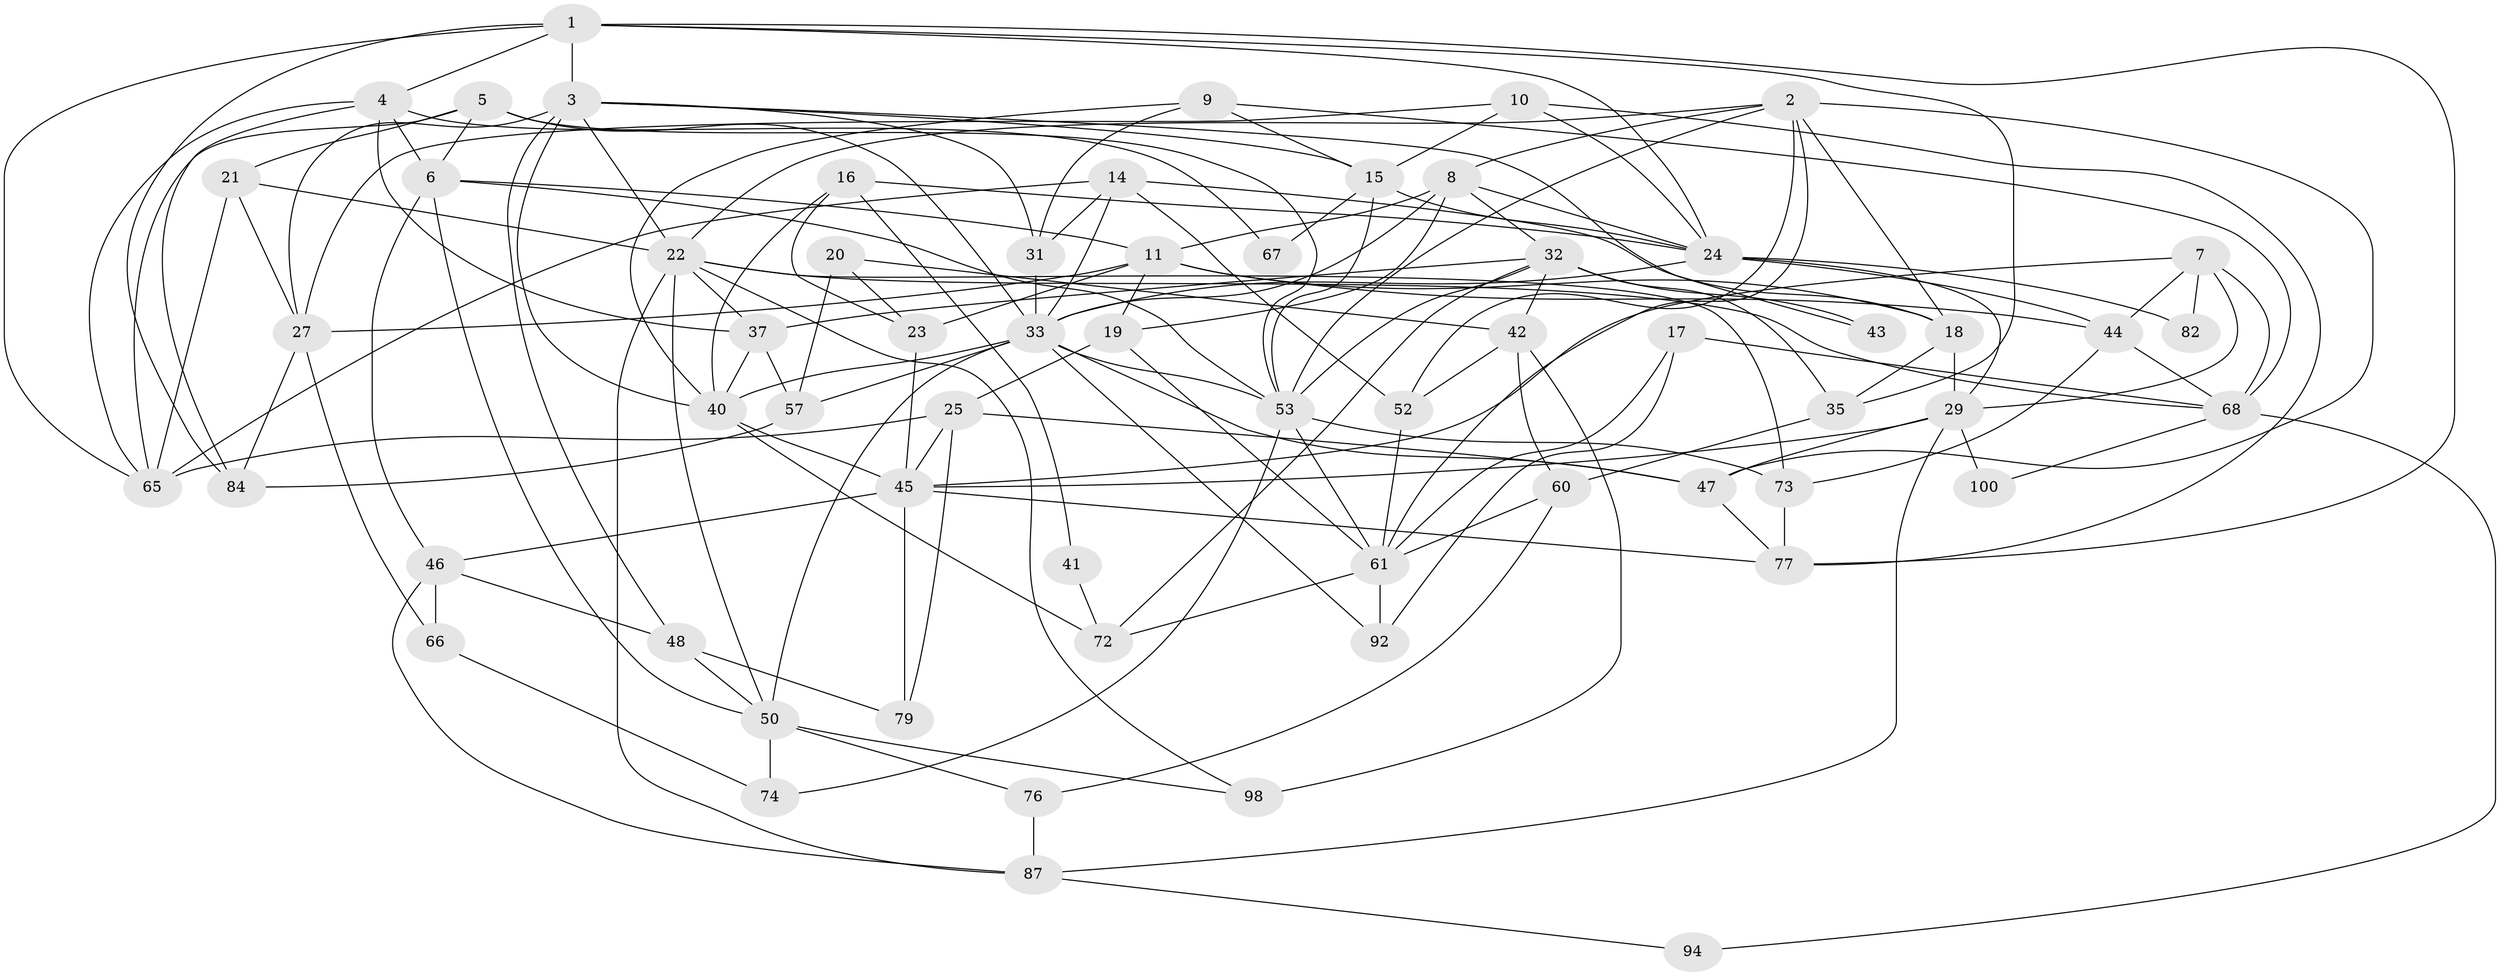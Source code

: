 // original degree distribution, {3: 0.27, 6: 0.13, 5: 0.13, 4: 0.28, 2: 0.14, 8: 0.01, 7: 0.04}
// Generated by graph-tools (version 1.1) at 2025/38/02/21/25 10:38:59]
// undirected, 62 vertices, 155 edges
graph export_dot {
graph [start="1"]
  node [color=gray90,style=filled];
  1 [super="+49"];
  2 [super="+55"];
  3 [super="+30"];
  4 [super="+54"];
  5 [super="+12"];
  6 [super="+34"];
  7 [super="+64"];
  8;
  9 [super="+13"];
  10 [super="+26"];
  11 [super="+81"];
  14 [super="+93"];
  15 [super="+99"];
  16;
  17;
  18;
  19;
  20;
  21 [super="+80"];
  22 [super="+39"];
  23 [super="+56"];
  24 [super="+28"];
  25 [super="+38"];
  27 [super="+97"];
  29 [super="+71"];
  31 [super="+59"];
  32 [super="+85"];
  33 [super="+36"];
  35;
  37 [super="+83"];
  40 [super="+51"];
  41;
  42 [super="+95"];
  43;
  44 [super="+62"];
  45 [super="+75"];
  46 [super="+63"];
  47 [super="+78"];
  48 [super="+58"];
  50 [super="+89"];
  52;
  53 [super="+96"];
  57;
  60;
  61 [super="+90"];
  65 [super="+70"];
  66;
  67;
  68 [super="+69"];
  72 [super="+86"];
  73;
  74;
  76;
  77 [super="+91"];
  79;
  82;
  84;
  87 [super="+88"];
  92;
  94;
  98;
  100;
  1 -- 4;
  1 -- 35;
  1 -- 3;
  1 -- 84;
  1 -- 24;
  1 -- 77;
  1 -- 65;
  2 -- 18;
  2 -- 52;
  2 -- 8;
  2 -- 61;
  2 -- 47;
  2 -- 22;
  2 -- 53;
  3 -- 27;
  3 -- 40;
  3 -- 43;
  3 -- 22;
  3 -- 48;
  3 -- 15;
  3 -- 31;
  4 -- 84;
  4 -- 67;
  4 -- 65;
  4 -- 6;
  4 -- 37;
  5 -- 33 [weight=2];
  5 -- 53;
  5 -- 21;
  5 -- 6;
  5 -- 65;
  6 -- 50;
  6 -- 46;
  6 -- 11;
  6 -- 53;
  7 -- 68 [weight=2];
  7 -- 44;
  7 -- 82;
  7 -- 45;
  7 -- 29;
  8 -- 11;
  8 -- 19;
  8 -- 33;
  8 -- 24;
  8 -- 32;
  9 -- 68;
  9 -- 40;
  9 -- 15;
  9 -- 31;
  10 -- 24;
  10 -- 15;
  10 -- 27;
  10 -- 77;
  11 -- 19;
  11 -- 18;
  11 -- 23;
  11 -- 27;
  11 -- 44;
  14 -- 52;
  14 -- 33;
  14 -- 18;
  14 -- 31;
  14 -- 65;
  15 -- 24;
  15 -- 67;
  15 -- 53;
  16 -- 40;
  16 -- 24;
  16 -- 41;
  16 -- 23;
  17 -- 61;
  17 -- 92;
  17 -- 68;
  18 -- 35;
  18 -- 29;
  19 -- 25;
  19 -- 61;
  20 -- 23;
  20 -- 57;
  20 -- 42;
  21 -- 22;
  21 -- 27;
  21 -- 65;
  22 -- 37;
  22 -- 68;
  22 -- 50;
  22 -- 98;
  22 -- 73;
  22 -- 87;
  23 -- 45;
  24 -- 29;
  24 -- 82;
  24 -- 33;
  24 -- 44 [weight=2];
  25 -- 79;
  25 -- 47;
  25 -- 65;
  25 -- 45;
  27 -- 84;
  27 -- 66;
  29 -- 45;
  29 -- 47;
  29 -- 100;
  29 -- 87;
  31 -- 33;
  32 -- 53 [weight=2];
  32 -- 35;
  32 -- 37;
  32 -- 43;
  32 -- 42;
  32 -- 72;
  33 -- 57;
  33 -- 92;
  33 -- 53;
  33 -- 40;
  33 -- 47;
  33 -- 50;
  35 -- 60;
  37 -- 57;
  37 -- 40;
  40 -- 72;
  40 -- 45;
  41 -- 72;
  42 -- 98;
  42 -- 52;
  42 -- 60;
  44 -- 73;
  44 -- 68;
  45 -- 46 [weight=3];
  45 -- 79;
  45 -- 77;
  46 -- 48;
  46 -- 66;
  46 -- 87;
  47 -- 77;
  48 -- 50;
  48 -- 79;
  50 -- 74;
  50 -- 76;
  50 -- 98;
  52 -- 61;
  53 -- 61;
  53 -- 73;
  53 -- 74;
  57 -- 84;
  60 -- 76;
  60 -- 61;
  61 -- 72;
  61 -- 92;
  66 -- 74;
  68 -- 94;
  68 -- 100;
  73 -- 77;
  76 -- 87;
  87 -- 94;
}
